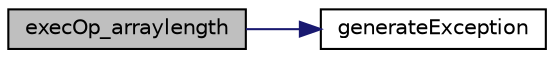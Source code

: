 digraph "execOp_arraylength"
{
 // LATEX_PDF_SIZE
  edge [fontname="Helvetica",fontsize="10",labelfontname="Helvetica",labelfontsize="10"];
  node [fontname="Helvetica",fontsize="10",shape=record];
  rankdir="LR";
  Node1 [label="execOp_arraylength",height=0.2,width=0.4,color="black", fillcolor="grey75", style="filled", fontcolor="black",tooltip=" "];
  Node1 -> Node2 [color="midnightblue",fontsize="10",style="solid",fontname="Helvetica"];
  Node2 [label="generateException",height=0.2,width=0.4,color="black", fillcolor="white", style="filled",URL="$_exceptions_8cpp.html#ac7eaf461a9954545888176d303160dc1",tooltip=" "];
}
